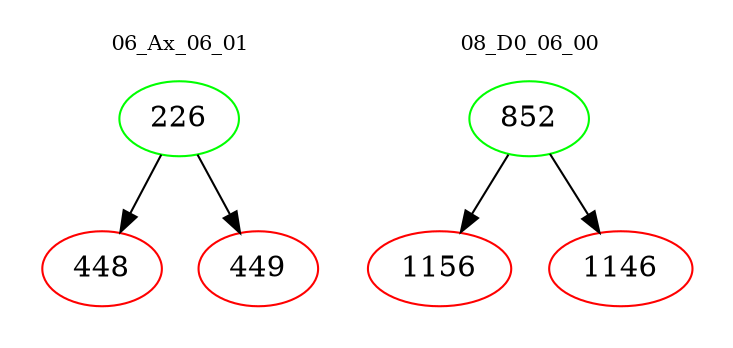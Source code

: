 digraph{
subgraph cluster_0 {
color = white
label = "06_Ax_06_01";
fontsize=10;
T0_226 [label="226", color="green"]
T0_226 -> T0_448 [color="black"]
T0_448 [label="448", color="red"]
T0_226 -> T0_449 [color="black"]
T0_449 [label="449", color="red"]
}
subgraph cluster_1 {
color = white
label = "08_D0_06_00";
fontsize=10;
T1_852 [label="852", color="green"]
T1_852 -> T1_1156 [color="black"]
T1_1156 [label="1156", color="red"]
T1_852 -> T1_1146 [color="black"]
T1_1146 [label="1146", color="red"]
}
}
